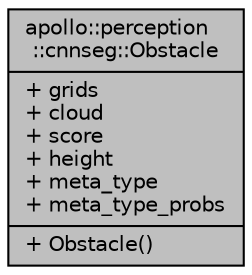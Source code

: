 digraph "apollo::perception::cnnseg::Obstacle"
{
  edge [fontname="Helvetica",fontsize="10",labelfontname="Helvetica",labelfontsize="10"];
  node [fontname="Helvetica",fontsize="10",shape=record];
  Node1 [label="{apollo::perception\l::cnnseg::Obstacle\n|+ grids\l+ cloud\l+ score\l+ height\l+ meta_type\l+ meta_type_probs\l|+ Obstacle()\l}",height=0.2,width=0.4,color="black", fillcolor="grey75", style="filled" fontcolor="black"];
}
